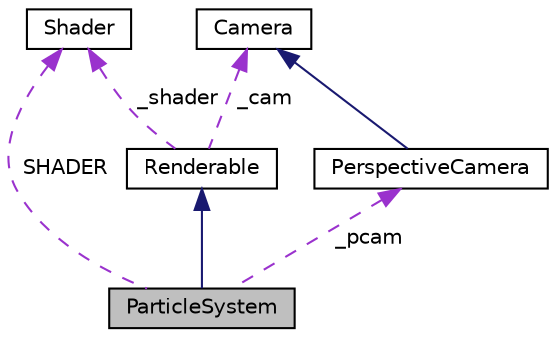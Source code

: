 digraph "ParticleSystem"
{
  edge [fontname="Helvetica",fontsize="10",labelfontname="Helvetica",labelfontsize="10"];
  node [fontname="Helvetica",fontsize="10",shape=record];
  Node1 [label="ParticleSystem",height=0.2,width=0.4,color="black", fillcolor="grey75", style="filled", fontcolor="black"];
  Node2 -> Node1 [dir="back",color="midnightblue",fontsize="10",style="solid",fontname="Helvetica"];
  Node2 [label="Renderable",height=0.2,width=0.4,color="black", fillcolor="white", style="filled",URL="$class_renderable.html"];
  Node3 -> Node2 [dir="back",color="darkorchid3",fontsize="10",style="dashed",label=" _shader" ,fontname="Helvetica"];
  Node3 [label="Shader",height=0.2,width=0.4,color="black", fillcolor="white", style="filled",URL="$class_shader.html"];
  Node4 -> Node2 [dir="back",color="darkorchid3",fontsize="10",style="dashed",label=" _cam" ,fontname="Helvetica"];
  Node4 [label="Camera",height=0.2,width=0.4,color="black", fillcolor="white", style="filled",URL="$class_camera.html"];
  Node3 -> Node1 [dir="back",color="darkorchid3",fontsize="10",style="dashed",label=" SHADER" ,fontname="Helvetica"];
  Node5 -> Node1 [dir="back",color="darkorchid3",fontsize="10",style="dashed",label=" _pcam" ,fontname="Helvetica"];
  Node5 [label="PerspectiveCamera",height=0.2,width=0.4,color="black", fillcolor="white", style="filled",URL="$class_perspective_camera.html"];
  Node4 -> Node5 [dir="back",color="midnightblue",fontsize="10",style="solid",fontname="Helvetica"];
}
